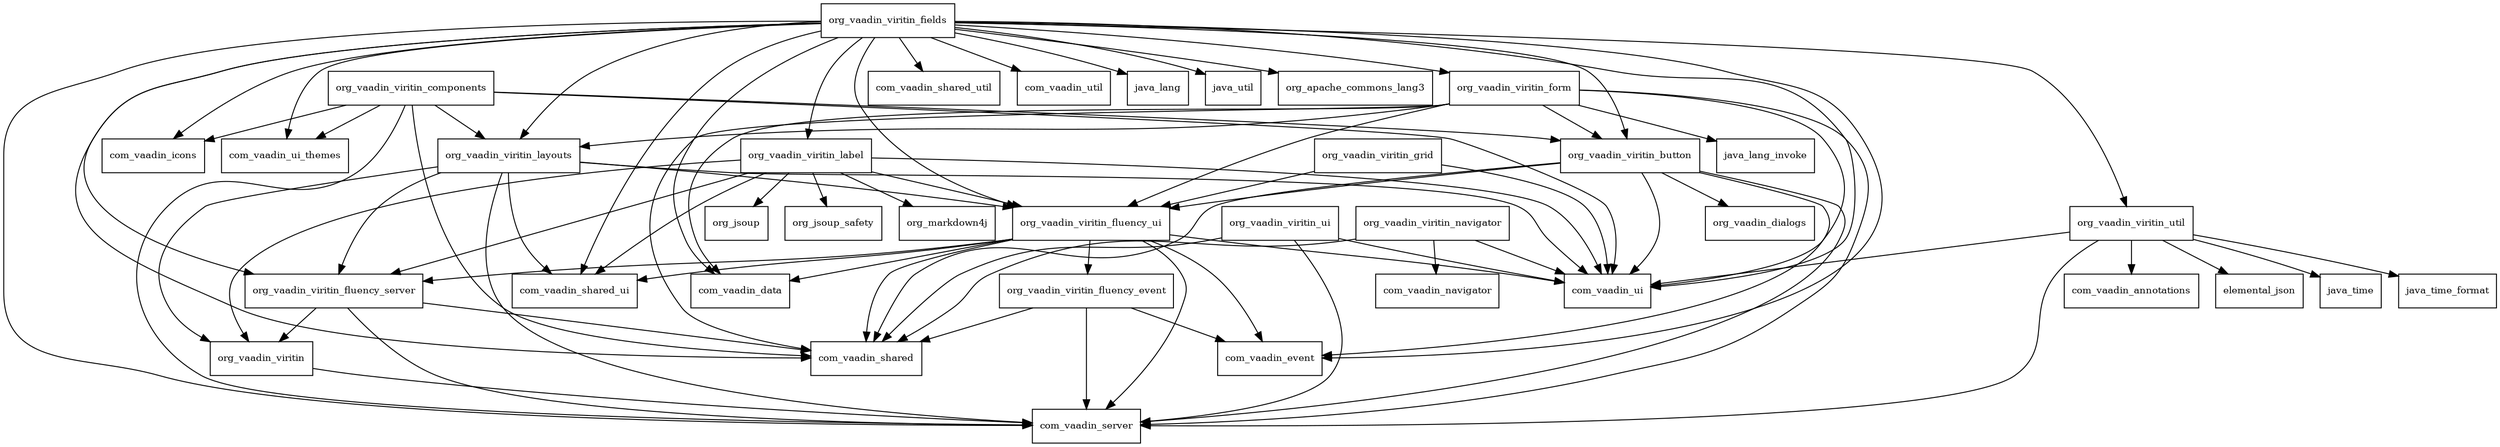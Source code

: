 digraph viritin_2_1_package_dependencies {
  node [shape = box, fontsize=10.0];
  org_vaadin_viritin -> com_vaadin_server;
  org_vaadin_viritin_button -> com_vaadin_event;
  org_vaadin_viritin_button -> com_vaadin_server;
  org_vaadin_viritin_button -> com_vaadin_shared;
  org_vaadin_viritin_button -> com_vaadin_ui;
  org_vaadin_viritin_button -> org_vaadin_dialogs;
  org_vaadin_viritin_button -> org_vaadin_viritin_fluency_ui;
  org_vaadin_viritin_components -> com_vaadin_icons;
  org_vaadin_viritin_components -> com_vaadin_server;
  org_vaadin_viritin_components -> com_vaadin_shared;
  org_vaadin_viritin_components -> com_vaadin_ui;
  org_vaadin_viritin_components -> com_vaadin_ui_themes;
  org_vaadin_viritin_components -> org_vaadin_viritin_button;
  org_vaadin_viritin_components -> org_vaadin_viritin_layouts;
  org_vaadin_viritin_fields -> com_vaadin_data;
  org_vaadin_viritin_fields -> com_vaadin_event;
  org_vaadin_viritin_fields -> com_vaadin_icons;
  org_vaadin_viritin_fields -> com_vaadin_server;
  org_vaadin_viritin_fields -> com_vaadin_shared;
  org_vaadin_viritin_fields -> com_vaadin_shared_ui;
  org_vaadin_viritin_fields -> com_vaadin_shared_util;
  org_vaadin_viritin_fields -> com_vaadin_ui;
  org_vaadin_viritin_fields -> com_vaadin_ui_themes;
  org_vaadin_viritin_fields -> com_vaadin_util;
  org_vaadin_viritin_fields -> java_lang;
  org_vaadin_viritin_fields -> java_util;
  org_vaadin_viritin_fields -> org_apache_commons_lang3;
  org_vaadin_viritin_fields -> org_vaadin_viritin_button;
  org_vaadin_viritin_fields -> org_vaadin_viritin_fluency_server;
  org_vaadin_viritin_fields -> org_vaadin_viritin_fluency_ui;
  org_vaadin_viritin_fields -> org_vaadin_viritin_form;
  org_vaadin_viritin_fields -> org_vaadin_viritin_label;
  org_vaadin_viritin_fields -> org_vaadin_viritin_layouts;
  org_vaadin_viritin_fields -> org_vaadin_viritin_util;
  org_vaadin_viritin_fluency_event -> com_vaadin_event;
  org_vaadin_viritin_fluency_event -> com_vaadin_server;
  org_vaadin_viritin_fluency_event -> com_vaadin_shared;
  org_vaadin_viritin_fluency_server -> com_vaadin_server;
  org_vaadin_viritin_fluency_server -> com_vaadin_shared;
  org_vaadin_viritin_fluency_server -> org_vaadin_viritin;
  org_vaadin_viritin_fluency_ui -> com_vaadin_data;
  org_vaadin_viritin_fluency_ui -> com_vaadin_event;
  org_vaadin_viritin_fluency_ui -> com_vaadin_server;
  org_vaadin_viritin_fluency_ui -> com_vaadin_shared;
  org_vaadin_viritin_fluency_ui -> com_vaadin_shared_ui;
  org_vaadin_viritin_fluency_ui -> com_vaadin_ui;
  org_vaadin_viritin_fluency_ui -> org_vaadin_viritin_fluency_event;
  org_vaadin_viritin_fluency_ui -> org_vaadin_viritin_fluency_server;
  org_vaadin_viritin_form -> com_vaadin_data;
  org_vaadin_viritin_form -> com_vaadin_server;
  org_vaadin_viritin_form -> com_vaadin_shared;
  org_vaadin_viritin_form -> com_vaadin_ui;
  org_vaadin_viritin_form -> java_lang_invoke;
  org_vaadin_viritin_form -> org_vaadin_viritin_button;
  org_vaadin_viritin_form -> org_vaadin_viritin_fluency_ui;
  org_vaadin_viritin_form -> org_vaadin_viritin_layouts;
  org_vaadin_viritin_grid -> com_vaadin_ui;
  org_vaadin_viritin_grid -> org_vaadin_viritin_fluency_ui;
  org_vaadin_viritin_label -> com_vaadin_shared_ui;
  org_vaadin_viritin_label -> com_vaadin_ui;
  org_vaadin_viritin_label -> org_jsoup;
  org_vaadin_viritin_label -> org_jsoup_safety;
  org_vaadin_viritin_label -> org_markdown4j;
  org_vaadin_viritin_label -> org_vaadin_viritin;
  org_vaadin_viritin_label -> org_vaadin_viritin_fluency_server;
  org_vaadin_viritin_label -> org_vaadin_viritin_fluency_ui;
  org_vaadin_viritin_layouts -> com_vaadin_server;
  org_vaadin_viritin_layouts -> com_vaadin_shared_ui;
  org_vaadin_viritin_layouts -> com_vaadin_ui;
  org_vaadin_viritin_layouts -> org_vaadin_viritin;
  org_vaadin_viritin_layouts -> org_vaadin_viritin_fluency_server;
  org_vaadin_viritin_layouts -> org_vaadin_viritin_fluency_ui;
  org_vaadin_viritin_navigator -> com_vaadin_navigator;
  org_vaadin_viritin_navigator -> com_vaadin_shared;
  org_vaadin_viritin_navigator -> com_vaadin_ui;
  org_vaadin_viritin_ui -> com_vaadin_server;
  org_vaadin_viritin_ui -> com_vaadin_shared;
  org_vaadin_viritin_ui -> com_vaadin_ui;
  org_vaadin_viritin_util -> com_vaadin_annotations;
  org_vaadin_viritin_util -> com_vaadin_server;
  org_vaadin_viritin_util -> com_vaadin_ui;
  org_vaadin_viritin_util -> elemental_json;
  org_vaadin_viritin_util -> java_time;
  org_vaadin_viritin_util -> java_time_format;
}
